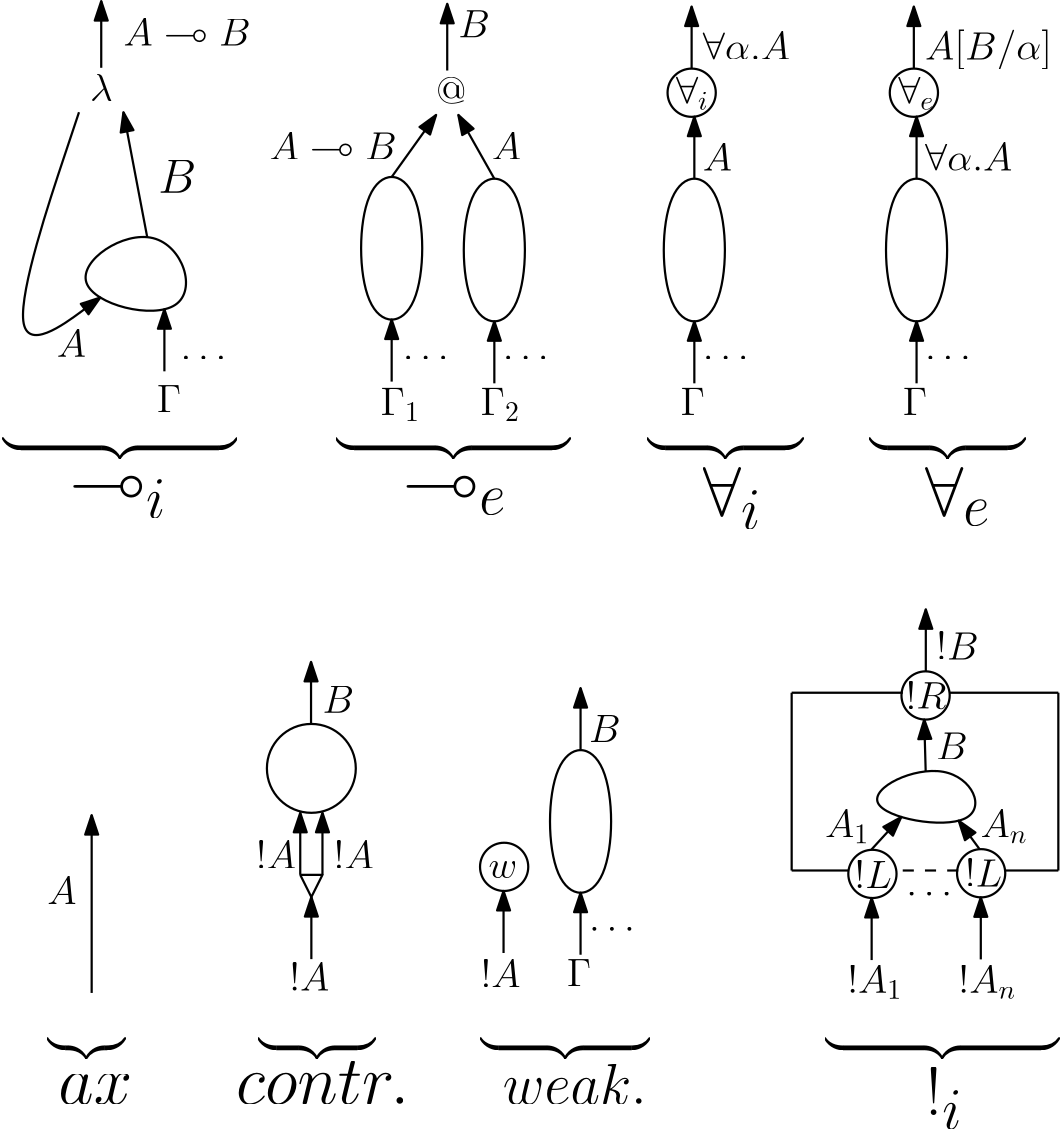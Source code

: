<?xml version="1.0"?>
<!DOCTYPE ipe SYSTEM "ipe.dtd">
<ipe version="70010" creator="Ipe 7.0.10">
<info created="D:20100930141413" modified="D:20100930152847"/>
<preamble>\usepackage{amssymb}</preamble>
<ipestyle name="basic">
<symbol name="arrow/arc(spx)">
<path stroke="sym-stroke" fill="sym-stroke" pen="sym-pen">
0 0 m
-1 0.333 l
-1 -0.333 l
h
</path>
</symbol>
<symbol name="arrow/farc(spx)">
<path stroke="sym-stroke" fill="white" pen="sym-pen">
0 0 m
-1 0.333 l
-1 -0.333 l
h
</path>
</symbol>
<symbol name="mark/circle(sx)" transformations="translations">
<path fill="sym-stroke">
0.6 0 0 0.6 0 0 e
0.4 0 0 0.4 0 0 e
</path>
</symbol>
<symbol name="mark/disk(sx)" transformations="translations">
<path fill="sym-stroke">
0.6 0 0 0.6 0 0 e
</path>
</symbol>
<symbol name="mark/fdisk(sfx)" transformations="translations">
<group>
<path fill="sym-stroke" fillrule="eofill">
0.6 0 0 0.6 0 0 e
0.4 0 0 0.4 0 0 e
</path>
<path fill="sym-fill">
0.4 0 0 0.4 0 0 e
</path>
</group>
</symbol>
<symbol name="mark/box(sx)" transformations="translations">
<path fill="sym-stroke" fillrule="eofill">
-0.6 -0.6 m
0.6 -0.6 l
0.6 0.6 l
-0.6 0.6 l
h
-0.4 -0.4 m
0.4 -0.4 l
0.4 0.4 l
-0.4 0.4 l
h
</path>
</symbol>
<symbol name="mark/square(sx)" transformations="translations">
<path fill="sym-stroke">
-0.6 -0.6 m
0.6 -0.6 l
0.6 0.6 l
-0.6 0.6 l
h
</path>
</symbol>
<symbol name="mark/fsquare(sfx)" transformations="translations">
<group>
<path fill="sym-stroke" fillrule="eofill">
-0.6 -0.6 m
0.6 -0.6 l
0.6 0.6 l
-0.6 0.6 l
h
-0.4 -0.4 m
0.4 -0.4 l
0.4 0.4 l
-0.4 0.4 l
h
</path>
<path fill="sym-fill">
-0.4 -0.4 m
0.4 -0.4 l
0.4 0.4 l
-0.4 0.4 l
h
</path>
</group>
</symbol>
<symbol name="mark/cross(sx)" transformations="translations">
<group>
<path fill="sym-stroke">
-0.43 -0.57 m
0.57 0.43 l
0.43 0.57 l
-0.57 -0.43 l
h
</path>
<path fill="sym-stroke">
-0.43 0.57 m
0.57 -0.43 l
0.43 -0.57 l
-0.57 0.43 l
h
</path>
</group>
</symbol>
<symbol name="arrow/fnormal(spx)">
<path stroke="sym-stroke" fill="white" pen="sym-pen">
0 0 m
-1 0.333 l
-1 -0.333 l
h
</path>
</symbol>
<symbol name="arrow/pointed(spx)">
<path stroke="sym-stroke" fill="sym-stroke" pen="sym-pen">
0 0 m
-1 0.333 l
-0.8 0 l
-1 -0.333 l
h
</path>
</symbol>
<symbol name="arrow/fpointed(spx)">
<path stroke="sym-stroke" fill="white" pen="sym-pen">
0 0 m
-1 0.333 l
-0.8 0 l
-1 -0.333 l
h
</path>
</symbol>
<symbol name="arrow/linear(spx)">
<path stroke="sym-stroke" pen="sym-pen">
-1 0.333 m
0 0 l
-1 -0.333 l
</path>
</symbol>
<symbol name="arrow/fdouble(spx)">
<path stroke="sym-stroke" fill="white" pen="sym-pen">
0 0 m
-1 0.333 l
-1 -0.333 l
h
-1 0 m
-2 0.333 l
-2 -0.333 l
h
</path>
</symbol>
<symbol name="arrow/double(spx)">
<path stroke="sym-stroke" fill="sym-stroke" pen="sym-pen">
0 0 m
-1 0.333 l
-1 -0.333 l
h
-1 0 m
-2 0.333 l
-2 -0.333 l
h
</path>
</symbol>
<pen name="heavier" value="0.8"/>
<pen name="fat" value="1.2"/>
<pen name="ultrafat" value="2"/>
<symbolsize name="large" value="5"/>
<symbolsize name="small" value="2"/>
<symbolsize name="tiny" value="1.1"/>
<arrowsize name="large" value="10"/>
<arrowsize name="small" value="5"/>
<arrowsize name="tiny" value="3"/>
<color name="red" value="1 0 0"/>
<color name="green" value="0 1 0"/>
<color name="blue" value="0 0 1"/>
<color name="yellow" value="1 1 0"/>
<color name="orange" value="1 0.647 0"/>
<color name="gold" value="1 0.843 0"/>
<color name="purple" value="0.627 0.125 0.941"/>
<color name="gray" value="0.745"/>
<color name="brown" value="0.647 0.165 0.165"/>
<color name="navy" value="0 0 0.502"/>
<color name="pink" value="1 0.753 0.796"/>
<color name="seagreen" value="0.18 0.545 0.341"/>
<color name="turquoise" value="0.251 0.878 0.816"/>
<color name="violet" value="0.933 0.51 0.933"/>
<color name="darkblue" value="0 0 0.545"/>
<color name="darkcyan" value="0 0.545 0.545"/>
<color name="darkgray" value="0.663"/>
<color name="darkgreen" value="0 0.392 0"/>
<color name="darkmagenta" value="0.545 0 0.545"/>
<color name="darkorange" value="1 0.549 0"/>
<color name="darkred" value="0.545 0 0"/>
<color name="lightblue" value="0.678 0.847 0.902"/>
<color name="lightcyan" value="0.878 1 1"/>
<color name="lightgray" value="0.827"/>
<color name="lightgreen" value="0.565 0.933 0.565"/>
<color name="lightyellow" value="1 1 0.878"/>
<dashstyle name="dashed" value="[4] 0"/>
<dashstyle name="dotted" value="[1 3] 0"/>
<dashstyle name="dash dotted" value="[4 2 1 2] 0"/>
<dashstyle name="dash dot dotted" value="[4 2 1 2 1 2] 0"/>
<textsize name="large" value="\large"/>
<textsize name="small" value="\small"/>
<textsize name="tiny" value="\tiny"/>
<textsize name="Large" value="\Large"/>
<textsize name="LARGE" value="\LARGE"/>
<textsize name="huge" value="\huge"/>
<textsize name="Huge" value="\Huge"/>
<textsize name="footnote" value="\footnotesize"/>
<textstyle name="center" begin="\begin{center}" end="\end{center}"/>
<textstyle name="itemize" begin="\begin{itemize}" end="\end{itemize}"/>
<textstyle name="item" begin="\begin{itemize}\item{}" end="\end{itemize}"/>
<gridsize name="4 pts" value="4"/>
<gridsize name="8 pts (~3 mm)" value="8"/>
<gridsize name="16 pts (~6 mm)" value="16"/>
<gridsize name="32 pts (~12 mm)" value="32"/>
<gridsize name="10 pts (~3.5 mm)" value="10"/>
<gridsize name="20 pts (~7 mm)" value="20"/>
<gridsize name="14 pts (~5 mm)" value="14"/>
<gridsize name="28 pts (~10 mm)" value="28"/>
<gridsize name="56 pts (~20 mm)" value="56"/>
<anglesize name="90 deg" value="90"/>
<anglesize name="60 deg" value="60"/>
<anglesize name="45 deg" value="45"/>
<anglesize name="30 deg" value="30"/>
<anglesize name="22.5 deg" value="22.5"/>
<tiling name="falling" angle="-60" step="4" width="1"/>
<tiling name="rising" angle="30" step="4" width="1"/>
</ipestyle>
<page>
<layer name="alpha"/>
<view layers="alpha" active="alpha"/>
<path layer="alpha" matrix="1 0 0 1 144 159.928" stroke="black" pen="heavier" arrow="normal/normal">
16 256 m
16 320 l
</path>
<path matrix="1 0 0 1 59.4423 380.981" stroke="black" pen="heavier">
128 320
80 288
144 272 u
</path>
<path matrix="1 0 0 1 91.4423 380.981" stroke="black" pen="heavier" arrow="normal/normal">
64 352 m
32 256
71.6667 285.292 s
</path>
<path matrix="1 0 0 1 91.4423 380.981" stroke="black" pen="heavier" arrow="normal/normal">
88.5577 307.019 m
80 352 l
</path>
<text matrix="1 0 0 1 112 223.928" transformations="translations" pos="32 224" stroke="black" type="label" width="10.53" height="9.803" depth="0" valign="baseline" size="Large">$A$</text>
<text matrix="1 0 0 1 87.4423 376.981" transformations="translations" pos="72 360" stroke="black" type="label" width="8.194" height="9.963" depth="0" valign="baseline" size="Large">$\lambda$</text>
<text matrix="1 0 0 1 87.4423 376.981" transformations="translations" pos="96 248" stroke="black" type="label" width="8.777" height="9.803" depth="0" valign="baseline" size="Large">$\Gamma$</text>
<text matrix="1 0 0 1 87.4423 376.981" transformations="translations" pos="60 268" stroke="black" type="label" width="10.53" height="9.803" depth="0" valign="baseline" size="Large">$A$</text>
<text matrix="1 0 0 1 96 392" transformations="translations" pos="188 344" stroke="black" type="label" width="10.926" height="9.963" depth="0" valign="baseline" size="Large">$@$</text>
<path matrix="1 0 0 1 91.4423 380.981" stroke="black" pen="heavier" arrow="normal/normal">
72 368 m
72 392 l
</path>
<path matrix="1 0 0 1 216 380" stroke="black" pen="heavier" arrow="normal/normal">
72 368 m
72 392 l
</path>
<text matrix="1 0 0 1 91.4423 380.981" transformations="translations" pos="80 376" stroke="black" type="label" width="45.836" height="9.803" depth="0" valign="baseline" size="Large">$A\multimap B$</text>
<path matrix="1 0 0 1 0 392" stroke="black" pen="heavier">
256 320
280 320
280 264
256 264 u
</path>
<path matrix="1 0 0 1 36.9625 391.374" stroke="black" pen="heavier">
256 320
280 320
280 264
256 264 u
</path>
<path matrix="1 0 0 1 0 392" stroke="black" pen="heavier" arrow="normal/normal">
268 317.667 m
284 340 l
</path>
<path matrix="1 0 0 1 0 392" stroke="black" pen="heavier" arrow="normal/normal">
304.962 317.041 m
292 340 l
</path>
<path matrix="1 0 0 1 0 392" stroke="black" pen="heavier" arrow="normal/normal">
268 244 m
268 266.333 l
</path>
<path matrix="1 0 0 1 36.9625 391.375" stroke="black" pen="heavier" arrow="normal/normal">
268 244 m
268 266.333 l
</path>
<text matrix="1 0 0 1 0 388" transformations="translations" pos="264 236" stroke="black" type="label" width="14.256" height="9.805" depth="2.15" valign="baseline" size="Large">$\Gamma_1$</text>
<text matrix="1 0 0 1 -4 392" transformations="translations" pos="304 232" stroke="black" type="label" width="14.256" height="9.805" depth="2.15" valign="baseline" size="Large">$\Gamma_2$</text>
<text matrix="1 0 0 1 0 388" transformations="translations" pos="304 328" stroke="black" type="label" width="10.53" height="9.803" depth="0" valign="baseline" size="Large">$A$</text>
<text matrix="1 0 0 1 -28 388" transformations="translations" pos="252 328" stroke="black" type="label" width="45.836" height="9.803" depth="0" valign="baseline" size="Large">$A\multimap B$</text>
<path matrix="1 0 0 1 108.962 391.374" stroke="black" pen="heavier">
256 320
280 320
280 264
256 264 u
</path>
<path matrix="1 0 0 1 108.962 391.375" stroke="black" pen="heavier" arrow="normal/normal">
268 244 m
268 266.333 l
</path>
<path matrix="1 0 0 1 108.962 465.041" stroke="black" pen="heavier" arrow="normal/normal">
268 244 m
268 266.333 l
</path>
<path matrix="1 0 0 1 44 380" stroke="black" pen="heavier">
8.67956 0 0 8.67956 332 360 e
</path>
<text matrix="1 0 0 1 38.3364 375.999" transformations="translations" pos="332 360" stroke="black" type="label" width="11.901" height="9.965" depth="2.15" valign="baseline" size="Large">$\forall_i$</text>
<path matrix="1 0 0 1 107.985 504.68" stroke="black" pen="heavier" arrow="normal/normal">
268 244 m
268 266.333 l
</path>
<text matrix="1 0 0 1 44 380" transformations="translations" pos="248 380" stroke="black" type="label" width="11.395" height="9.803" depth="0" valign="baseline" size="Large">$B$</text>
<text matrix="1 0 0 1 40 376" transformations="translations" pos="340 376" stroke="black" type="label" width="31.429" height="9.963" depth="0" valign="baseline" size="Large">$\forall \alpha. A$</text>
<text matrix="1 0 0 1 40 376" transformations="translations" pos="340 336" stroke="black" type="label" width="10.53" height="9.803" depth="0" valign="baseline" size="Large">$A$</text>
<text matrix="1 0 0 1 40 376" transformations="translations" pos="332 248" stroke="black" type="label" width="8.777" height="9.803" depth="0" valign="baseline" size="Large">$\Gamma$</text>
<path matrix="1 0 0 1 188.963 391.374" stroke="black" pen="heavier">
256 320
280 320
280 264
256 264 u
</path>
<path matrix="1 0 0 1 188.963 391.375" stroke="black" pen="heavier" arrow="normal/normal">
268 244 m
268 266.333 l
</path>
<path matrix="1 0 0 1 188.963 465.041" stroke="black" pen="heavier" arrow="normal/normal">
268 244 m
268 266.333 l
</path>
<path matrix="1 0 0 1 124 380" stroke="black" pen="heavier">
8.67956 0 0 8.67956 332 360 e
</path>
<text matrix="1 0 0 1 118.336 375.999" transformations="translations" pos="332 360" stroke="black" type="label" width="13.107" height="9.965" depth="2.15" valign="baseline" size="Large">$\forall_e$</text>
<path matrix="1 0 0 1 187.985 504.68" stroke="black" pen="heavier" arrow="normal/normal">
268 244 m
268 266.333 l
</path>
<text matrix="1 0 0 1 120 376" transformations="translations" pos="340 376" stroke="black" type="label" width="45.779" height="10.756" depth="3.59" valign="baseline" size="Large">$A[B/\alpha]$</text>
<text matrix="1 0 0 1 120 376" transformations="translations" pos="340 336" stroke="black" type="label" width="31.429" height="9.963" depth="0" valign="baseline" size="Large">$\forall \alpha.A$</text>
<text matrix="1 0 0 1 120 376" transformations="translations" pos="332 248" stroke="black" type="label" width="8.777" height="9.803" depth="0" valign="baseline" size="Large">$\Gamma$</text>
<text matrix="1 0 0 1 44 380" transformations="translations" pos="416 264" stroke="black" type="label" width="16.488" height="1.395" depth="0" valign="baseline" size="Large">$\dots$</text>
<text matrix="1 0 0 1 -36 380" transformations="translations" pos="416 264" stroke="black" type="label" width="16.488" height="1.395" depth="0" valign="baseline" size="Large">$\dots$</text>
<text matrix="1 0 0 1 -108 380" transformations="translations" pos="416 264" stroke="black" type="label" width="16.488" height="1.395" depth="0" valign="baseline" size="Large">$\dots$</text>
<text matrix="1 0 0 1 -144 380" transformations="translations" pos="416 264" stroke="black" type="label" width="16.488" height="1.395" depth="0" valign="baseline" size="Large">$\dots$</text>
<text matrix="1 0 0 1 -224 380" transformations="translations" pos="416 264" stroke="black" type="label" width="16.488" height="1.395" depth="0" valign="baseline" size="Large">$\dots$</text>
<path matrix="1 0 0 1 143.086 -15.2371" stroke="black" pen="heavier">
16 0 0 16 96 512 e
</path>
<path matrix="1 0 0 1 143.086 -21.5701" stroke="black" pen="heavier">
92 480 m
100 480 l
96 472 l
92 480 l
</path>
<path matrix="1 0 0 1 -81.8177 395.709" stroke="black" pen="heavier" arrow="normal/normal">
268 244 m
268 266.333 l
</path>
<path matrix="1 0 0 1 -29.0258 268.762" stroke="black" pen="heavier" arrow="normal/normal">
268 244 m
268 266.333 l
</path>
<path matrix="1 0 0 1 -32.9135 214.43" stroke="black" pen="heavier" arrow="normal/normal">
268 244 m
268 266.333 l
</path>
<path matrix="1 0 0 1 -24.9135 214.43" stroke="black" pen="heavier" arrow="normal/normal">
268 244 m
268 266.333 l
</path>
<path matrix="1 0 0 1 -28.9135 184.097" stroke="black" pen="heavier" arrow="normal/normal">
268 244 m
268 266.333 l
</path>
<text matrix="1 0 0 1 139.086 -19.2371" transformations="translations" pos="104 536" stroke="black" type="label" width="11.395" height="9.803" depth="0" valign="baseline" size="Large">$B$</text>
<text matrix="1 0 0 1 143.086 -19.2371" transformations="translations" pos="104 480" stroke="black" type="label" width="14.432" height="9.963" depth="0" valign="baseline" size="Large">$! A$</text>
<text matrix="1 0 0 1 143.086 -19.2371" transformations="translations" pos="76 480" stroke="black" type="label" width="14.432" height="9.963" depth="0" valign="baseline" size="Large">$! A$</text>
<text matrix="1 0 0 1 135.086 -15.2371" transformations="translations" pos="96 432" stroke="black" type="label" width="14.432" height="9.963" depth="0" valign="baseline" size="Large">$! A$</text>
<path matrix="1 0 0 1 40.278 186.302" stroke="black" pen="heavier" arrow="normal/normal">
268 244 m
268 266.333 l
</path>
<path matrix="1 0 0 1 -23.5097 101.312" stroke="black" pen="heavier">
8.67956 0 0 8.67956 332 360 e
</path>
<text matrix="1 0 0 1 -29.1737 97.3106" transformations="translations" pos="332 360" stroke="black" type="label" width="10.427" height="6.177" depth="0" valign="baseline" size="Large">$w$</text>
<path matrix="1 0 0 1 68 185.667" stroke="black" pen="heavier" arrow="normal/normal">
268 244 m
268 266.333 l
</path>
<path matrix="1 0 0 1 68 259.333" stroke="black" pen="heavier" arrow="normal/normal">
268 244 m
268 266.333 l
</path>
<text matrix="1 0 0 1 -0.962 170.292" transformations="translations" pos="340 336" stroke="black" type="label" width="11.395" height="9.803" depth="0" valign="baseline" size="Large">$B$</text>
<text matrix="1 0 0 1 -0.962 170.292" transformations="translations" pos="332 248" stroke="black" type="label" width="8.777" height="9.803" depth="0" valign="baseline" size="Large">$\Gamma$</text>
<text matrix="1 0 0 1 -76.962 174.292" transformations="translations" pos="416 264" stroke="black" type="label" width="16.488" height="1.395" depth="0" valign="baseline" size="Large">$\dots$</text>
<path matrix="1 0 0 1 68 185.666" stroke="black" pen="heavier">
256 320
280 320
280 264
256 264 u
</path>
<text matrix="1 0 0 1 155.944 -30.0261" transformations="translations" pos="144 448" stroke="black" type="label" width="14.432" height="9.963" depth="0" valign="baseline" size="Large">$! A$</text>
<path matrix="1 0 0 1 128.212 163.01" stroke="black" pen="heavier">
8.67956 0 0 8.67956 332 360 e
</path>
<text matrix="1 0 0 1 120.945 158.066" transformations="translations" pos="332 360" stroke="black" type="label" width="14.712" height="9.963" depth="0" valign="baseline" size="Large">$!R$</text>
<path matrix="1 0 0 1 109.071 98.7722" stroke="black" pen="heavier">
8.67956 0 0 8.67956 332 360 e
</path>
<text matrix="1 0 0 1 102.549 93.6679" transformations="translations" pos="332 360" stroke="black" type="label" width="13.459" height="9.963" depth="0" valign="baseline" size="Large">$!L$</text>
<path matrix="1 0 0 1 148.212 99.01" stroke="black" pen="heavier">
8.67956 0 0 8.67956 332 360 e
</path>
<text matrix="1 0 0 1 142.303 94.2735" transformations="translations" pos="332 360" stroke="black" type="label" width="13.459" height="9.963" depth="0" valign="baseline" size="Large">$!L$</text>
<path matrix="1 0 0 1 172 -4" stroke="black" pen="heavier">
336 464 m
336 528 l
336 528 l
336 528 l
</path>
<path matrix="1 0 0 1 172 -4" stroke="black" pen="heavier">
240 528 m
240 464 l
</path>
<path matrix="1 0 0 1 172 -4" stroke="black" pen="heavier">
240 528 m
280 528 l
</path>
<path matrix="0.980277 0 0 -39.3073 178.627 21278.25" stroke="black" pen="heavier">
296 528 m
336 528 l
</path>
<path matrix="0.957082 0 0 1 186.42 -4" stroke="black" pen="heavier">
336 464 m
316 464 l
</path>
<path matrix="0.930007 0 0 1 192.982 -4" stroke="black" dash="dashed" pen="heavier">
300 464 m
276 464 l
</path>
<path matrix="1.02434 0 0 1 166.158 -4" stroke="black" pen="heavier">
260 464 m
240 464 l
</path>
<path matrix="0.977619 0 0 0.700807 346.607 280.623" stroke="black" pen="heavier">
128 320
80 288
144 272 u
</path>
<path matrix="0.977619 0 0 0.700807 177.658 137.141" stroke="black" pen="heavier" arrow="normal/normal">
269.074 471.452 m
280.075 488.197 l
</path>
<path matrix="0.977619 0 0 0.700807 177.658 137.141" stroke="black" pen="heavier" arrow="normal/normal">
308.895 471.663 m
301.212 486.285 l
</path>
<path matrix="1 0 0 1 172 -4" stroke="black" pen="heavier" arrow="normal/normal">
288.247 499.675 m
287.725 518.344 l
</path>
<path matrix="1 0 0 1 172.794 183.764" stroke="black" pen="heavier" arrow="normal/normal">
268 244 m
268 266.333 l
</path>
<path matrix="1 0 0 1 212.089 183.998" stroke="black" pen="heavier" arrow="normal/normal">
268 244 m
268 266.333 l
</path>
<text matrix="1 0 0 1 165.262 -4.99925" transformations="translations" pos="288 456" stroke="black" type="label" width="16.488" height="1.395" depth="0" valign="baseline" size="Large">$\dots$</text>
<text matrix="1 0 0 1 164 -8" transformations="translations" pos="268 424" stroke="black" type="label" width="19.912" height="9.965" depth="2.15" valign="baseline" size="Large">$!A_1$</text>
<text matrix="1 0 0 1 164 -8" transformations="translations" pos="308 424" stroke="black" type="label" width="20.91" height="9.965" depth="2.15" valign="baseline" size="Large">$!A_n$</text>
<text matrix="1 0 0 1 172 48" transformations="translations" pos="308 424" stroke="black" type="label" width="17.008" height="9.805" depth="2.15" valign="baseline" size="Large">$A_n$</text>
<text matrix="1 0 0 1 156 48" transformations="translations" pos="268 424" stroke="black" type="label" width="16.01" height="9.805" depth="2.15" valign="baseline" size="Large">$A_1$</text>
<text matrix="1 0 0 1 172 -4" transformations="translations" pos="292 504" stroke="black" type="label" width="11.395" height="9.803" depth="0" valign="baseline" size="Large">$B$</text>
<path matrix="1 0 0 1 192.292 287.689" stroke="black" pen="heavier" arrow="normal/normal">
268 244 m
268 266.333 l
</path>
<text matrix="1 0 0 1 168 -8" transformations="translations" pos="296 544" stroke="black" type="label" width="15.297" height="9.963" depth="0" valign="baseline" size="Large">$!B$</text>
<text matrix="1 0 0 1 248 -216" transformations="translations" pos="176 616" stroke="black" type="label" width="84.283" height="-0.001" depth="7.7" valign="baseline" size="Large">$\underbrace{\qquad \qquad \qquad}$</text>
<text matrix="1 0 0 1 124 -216" transformations="translations" pos="176 616" stroke="black" type="label" width="60.871" height="-0.001" depth="7.7" valign="baseline" size="Large">$\underbrace{\qquad \qquad \ }$</text>
<text matrix="1 0 0 1 44 -216" transformations="translations" pos="176 616" stroke="black" type="label" width="42.141" height="-0.001" depth="7.7" valign="baseline" size="Large">$\underbrace{\qquad \quad}$</text>
<text matrix="1 0 0 1 -32 -216" transformations="translations" pos="176 616" stroke="black" type="label" width="28.094" height="-0.001" depth="7.7" valign="baseline" size="Large">$\underbrace{\qquad}$</text>
<text matrix="1 0 0 1 184 0" transformations="translations" pos="176 616" stroke="black" type="label" width="56.189" height="-0.001" depth="7.7" valign="baseline" size="Large">$\underbrace{\qquad \qquad}$</text>
<text matrix="1 0 0 1 72 0" transformations="translations" pos="176 616" stroke="black" type="label" width="84.283" height="-0.001" depth="7.7" valign="baseline" size="Large">$\underbrace{\qquad \qquad \qquad}$</text>
<text matrix="1 0 0 1 -48 0" transformations="translations" pos="176 616" stroke="black" type="label" width="84.283" height="-0.001" depth="7.7" valign="baseline" size="Large">$\underbrace{\qquad \qquad \qquad}$</text>
<text matrix="1 0 0 1 264 0" transformations="translations" pos="176 616" stroke="black" type="label" width="56.189" height="-0.001" depth="7.7" valign="baseline" size="Large">$\underbrace{\qquad \qquad}$</text>
<text matrix="1 0 0 1 -4 0" transformations="translations" pos="152 376" stroke="black" type="label" width="26.532" height="10.672" depth="0" valign="baseline" size="Huge">$ax$</text>
<text matrix="1 0 0 1 -28 0" transformations="translations" pos="240 376" stroke="black" type="label" width="62.37" height="15.246" depth="0" valign="baseline" size="Huge">$contr.$</text>
<text matrix="1 0 0 1 -20 -8" transformations="translations" pos="328 384" stroke="black" type="label" width="51.852" height="14.349" depth="0" valign="baseline" size="huge">$weak.$</text>
<text matrix="1 0 0 1 4 -4" transformations="translations" pos="456 376" stroke="black" type="label" width="13.588" height="17.212" depth="5.01" valign="baseline" size="Huge">$!_i$</text>
<text matrix="1 0 0 1 -8 0" transformations="translations" pos="160 592" stroke="black" type="label" width="34.941" height="13.628" depth="5.01" valign="baseline" size="Huge">$\multimap_i$</text>
<text matrix="1 0 0 1 -16 0" transformations="translations" pos="288 592" stroke="black" type="label" width="37.416" height="13.627" depth="3.72" valign="baseline" size="Huge">$\multimap_e$</text>
<text matrix="1 0 0 1 -4 -4" transformations="translations" pos="384 592" stroke="black" type="label" width="21.171" height="17.212" depth="5.01" valign="baseline" size="Huge">$\forall_i$</text>
<text matrix="1 0 0 1 -12 -4" transformations="translations" pos="472 592" stroke="black" type="label" width="23.646" height="17.211" depth="3.72" valign="baseline" size="Huge">$\forall_e$</text>
<text transformations="translations" pos="184 704" stroke="black" type="label" width="13.675" height="11.764" depth="0" valign="baseline" size="LARGE">$B$</text>
</page>
</ipe>
